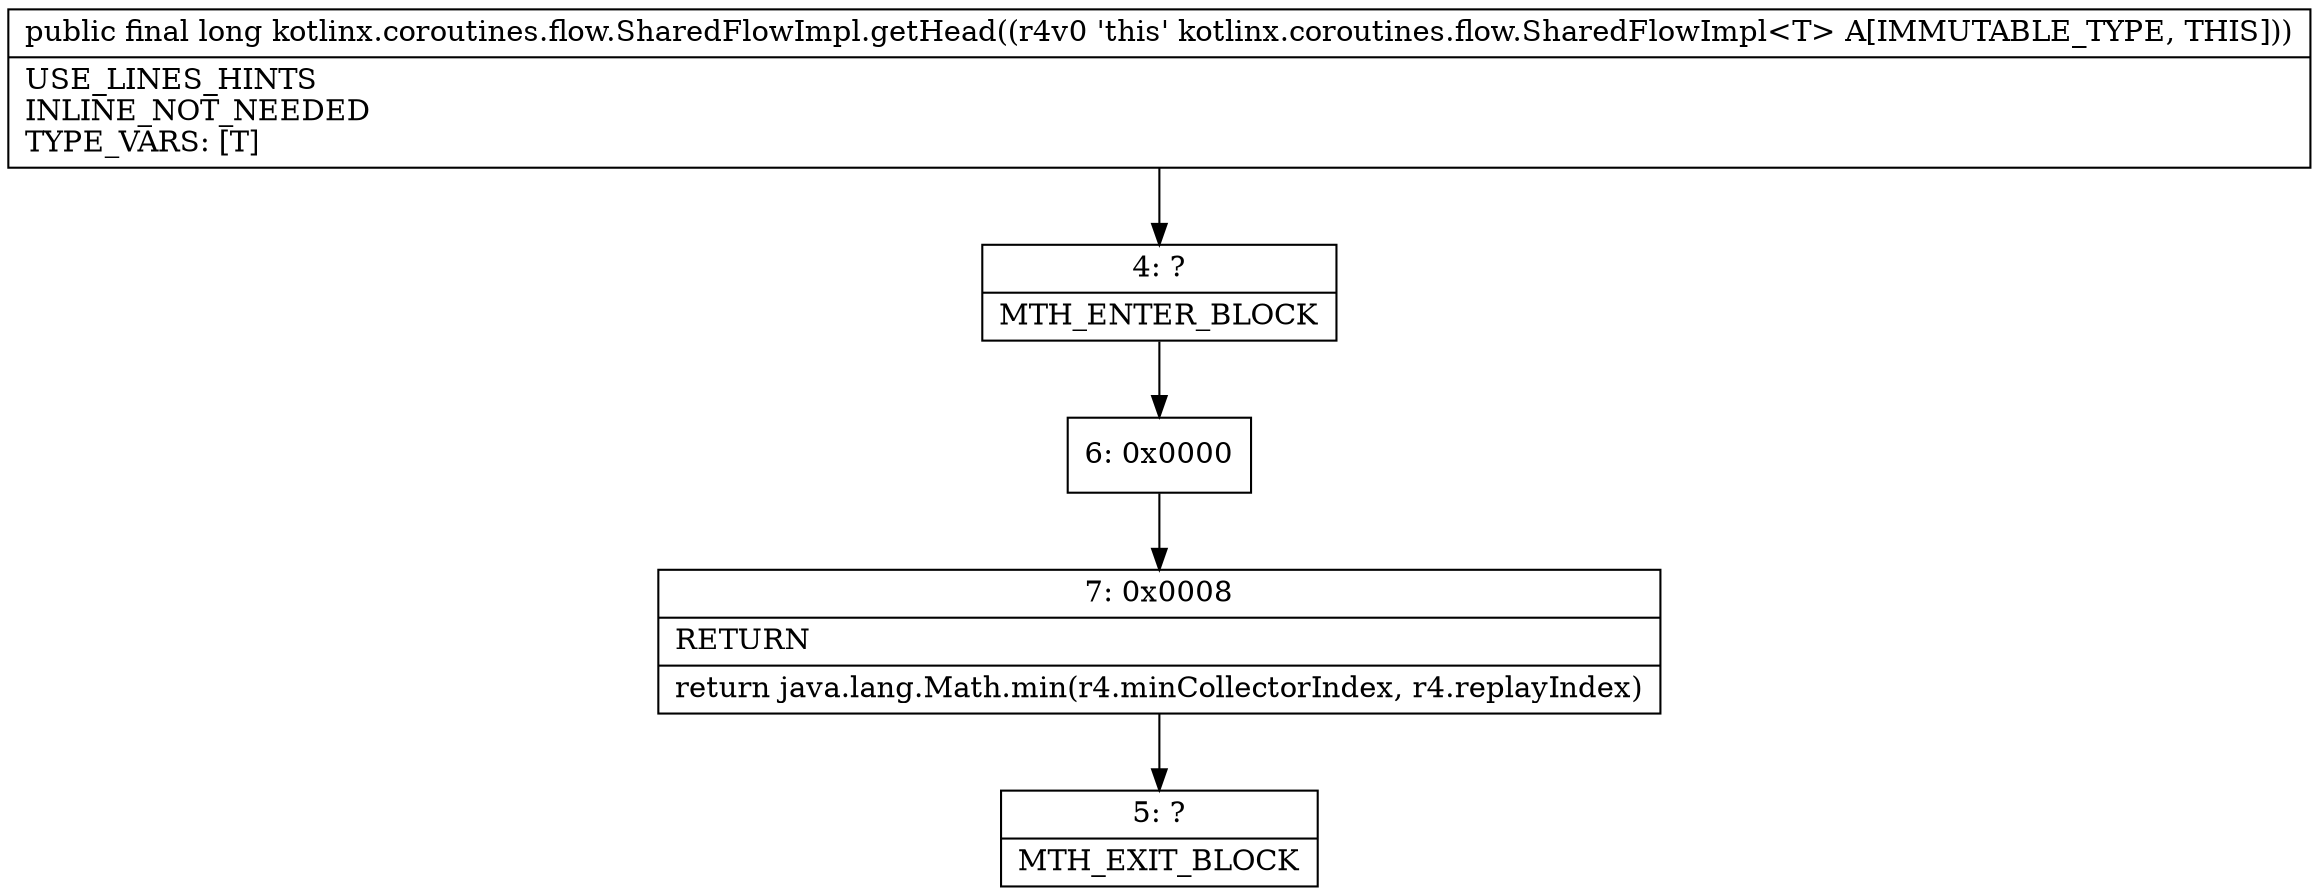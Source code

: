 digraph "CFG forkotlinx.coroutines.flow.SharedFlowImpl.getHead()J" {
Node_4 [shape=record,label="{4\:\ ?|MTH_ENTER_BLOCK\l}"];
Node_6 [shape=record,label="{6\:\ 0x0000}"];
Node_7 [shape=record,label="{7\:\ 0x0008|RETURN\l|return java.lang.Math.min(r4.minCollectorIndex, r4.replayIndex)\l}"];
Node_5 [shape=record,label="{5\:\ ?|MTH_EXIT_BLOCK\l}"];
MethodNode[shape=record,label="{public final long kotlinx.coroutines.flow.SharedFlowImpl.getHead((r4v0 'this' kotlinx.coroutines.flow.SharedFlowImpl\<T\> A[IMMUTABLE_TYPE, THIS]))  | USE_LINES_HINTS\lINLINE_NOT_NEEDED\lTYPE_VARS: [T]\l}"];
MethodNode -> Node_4;Node_4 -> Node_6;
Node_6 -> Node_7;
Node_7 -> Node_5;
}

